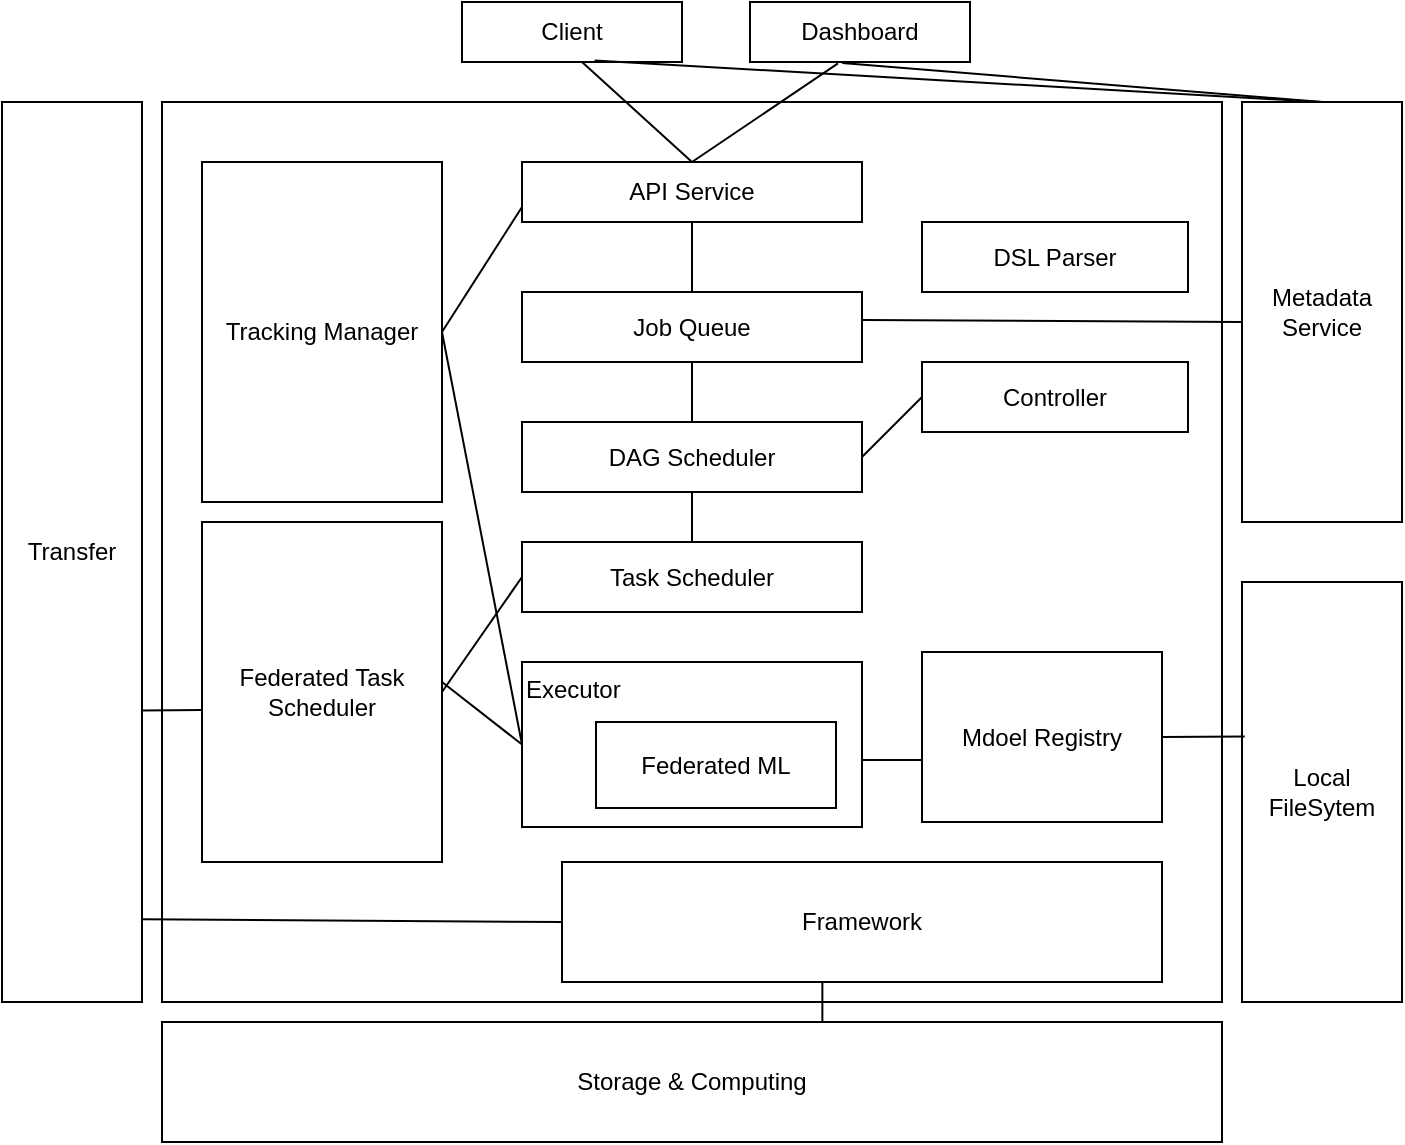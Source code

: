 <mxfile version="24.0.2" type="github">
  <diagram name="第 1 页" id="S5LFfYvW9hMaJ3Zk5og-">
    <mxGraphModel dx="681" dy="387" grid="1" gridSize="10" guides="1" tooltips="1" connect="1" arrows="1" fold="1" page="1" pageScale="1" pageWidth="827" pageHeight="1169" math="0" shadow="0">
      <root>
        <mxCell id="0" />
        <mxCell id="1" parent="0" />
        <mxCell id="ZJKlJX9DNZKPVY78UPLj-57" value="" style="group" vertex="1" connectable="0" parent="1">
          <mxGeometry x="320" y="100" width="700" height="570" as="geometry" />
        </mxCell>
        <mxCell id="ZJKlJX9DNZKPVY78UPLj-5" value="" style="rounded=0;whiteSpace=wrap;html=1;" vertex="1" parent="ZJKlJX9DNZKPVY78UPLj-57">
          <mxGeometry x="80" y="50" width="530" height="450" as="geometry" />
        </mxCell>
        <mxCell id="ZJKlJX9DNZKPVY78UPLj-1" value="Client" style="rounded=0;whiteSpace=wrap;html=1;" vertex="1" parent="ZJKlJX9DNZKPVY78UPLj-57">
          <mxGeometry x="230" width="110" height="30" as="geometry" />
        </mxCell>
        <mxCell id="ZJKlJX9DNZKPVY78UPLj-2" value="Dashboard" style="rounded=0;whiteSpace=wrap;html=1;" vertex="1" parent="ZJKlJX9DNZKPVY78UPLj-57">
          <mxGeometry x="374" width="110" height="30" as="geometry" />
        </mxCell>
        <mxCell id="ZJKlJX9DNZKPVY78UPLj-4" value="Transfer" style="rounded=0;whiteSpace=wrap;html=1;" vertex="1" parent="ZJKlJX9DNZKPVY78UPLj-57">
          <mxGeometry y="50" width="70" height="450" as="geometry" />
        </mxCell>
        <mxCell id="ZJKlJX9DNZKPVY78UPLj-6" value="Storage &amp;amp; Computing" style="rounded=0;whiteSpace=wrap;html=1;" vertex="1" parent="ZJKlJX9DNZKPVY78UPLj-57">
          <mxGeometry x="80" y="510" width="530" height="60" as="geometry" />
        </mxCell>
        <mxCell id="ZJKlJX9DNZKPVY78UPLj-7" value="Metadata Service" style="rounded=0;whiteSpace=wrap;html=1;" vertex="1" parent="ZJKlJX9DNZKPVY78UPLj-57">
          <mxGeometry x="620" y="50" width="80" height="210" as="geometry" />
        </mxCell>
        <mxCell id="ZJKlJX9DNZKPVY78UPLj-9" value="Local FileSytem" style="rounded=0;whiteSpace=wrap;html=1;" vertex="1" parent="ZJKlJX9DNZKPVY78UPLj-57">
          <mxGeometry x="620" y="290" width="80" height="210" as="geometry" />
        </mxCell>
        <mxCell id="ZJKlJX9DNZKPVY78UPLj-10" value="API Service" style="rounded=0;whiteSpace=wrap;html=1;" vertex="1" parent="ZJKlJX9DNZKPVY78UPLj-57">
          <mxGeometry x="260" y="80" width="170" height="30" as="geometry" />
        </mxCell>
        <mxCell id="ZJKlJX9DNZKPVY78UPLj-11" value="Tracking Manager" style="rounded=0;whiteSpace=wrap;html=1;" vertex="1" parent="ZJKlJX9DNZKPVY78UPLj-57">
          <mxGeometry x="100" y="80" width="120" height="170" as="geometry" />
        </mxCell>
        <mxCell id="ZJKlJX9DNZKPVY78UPLj-12" value="Federated Task Scheduler" style="rounded=0;whiteSpace=wrap;html=1;" vertex="1" parent="ZJKlJX9DNZKPVY78UPLj-57">
          <mxGeometry x="100" y="260" width="120" height="170" as="geometry" />
        </mxCell>
        <mxCell id="ZJKlJX9DNZKPVY78UPLj-13" value="Job Queue" style="rounded=0;whiteSpace=wrap;html=1;" vertex="1" parent="ZJKlJX9DNZKPVY78UPLj-57">
          <mxGeometry x="260" y="145" width="170" height="35" as="geometry" />
        </mxCell>
        <mxCell id="ZJKlJX9DNZKPVY78UPLj-14" value="DAG Scheduler" style="rounded=0;whiteSpace=wrap;html=1;" vertex="1" parent="ZJKlJX9DNZKPVY78UPLj-57">
          <mxGeometry x="260" y="210" width="170" height="35" as="geometry" />
        </mxCell>
        <mxCell id="ZJKlJX9DNZKPVY78UPLj-17" value="Task Scheduler" style="rounded=0;whiteSpace=wrap;html=1;" vertex="1" parent="ZJKlJX9DNZKPVY78UPLj-57">
          <mxGeometry x="260" y="270" width="170" height="35" as="geometry" />
        </mxCell>
        <mxCell id="ZJKlJX9DNZKPVY78UPLj-18" value="Executor" style="rounded=0;whiteSpace=wrap;html=1;verticalAlign=top;align=left;" vertex="1" parent="ZJKlJX9DNZKPVY78UPLj-57">
          <mxGeometry x="260" y="330" width="170" height="82.5" as="geometry" />
        </mxCell>
        <mxCell id="ZJKlJX9DNZKPVY78UPLj-20" value="Federated ML" style="rounded=0;whiteSpace=wrap;html=1;" vertex="1" parent="ZJKlJX9DNZKPVY78UPLj-57">
          <mxGeometry x="297" y="360" width="120" height="43" as="geometry" />
        </mxCell>
        <mxCell id="ZJKlJX9DNZKPVY78UPLj-21" value="Framework" style="rounded=0;whiteSpace=wrap;html=1;" vertex="1" parent="ZJKlJX9DNZKPVY78UPLj-57">
          <mxGeometry x="280" y="430" width="300" height="60" as="geometry" />
        </mxCell>
        <mxCell id="ZJKlJX9DNZKPVY78UPLj-22" value="Mdoel Registry" style="rounded=0;whiteSpace=wrap;html=1;" vertex="1" parent="ZJKlJX9DNZKPVY78UPLj-57">
          <mxGeometry x="460" y="325" width="120" height="85" as="geometry" />
        </mxCell>
        <mxCell id="ZJKlJX9DNZKPVY78UPLj-24" value="Controller" style="rounded=0;whiteSpace=wrap;html=1;" vertex="1" parent="ZJKlJX9DNZKPVY78UPLj-57">
          <mxGeometry x="460" y="180" width="133" height="35" as="geometry" />
        </mxCell>
        <mxCell id="ZJKlJX9DNZKPVY78UPLj-25" value="DSL Parser" style="rounded=0;whiteSpace=wrap;html=1;" vertex="1" parent="ZJKlJX9DNZKPVY78UPLj-57">
          <mxGeometry x="460" y="110" width="133" height="35" as="geometry" />
        </mxCell>
        <mxCell id="ZJKlJX9DNZKPVY78UPLj-37" value="" style="endArrow=none;html=1;rounded=0;exitX=0.5;exitY=0;exitDx=0;exitDy=0;" edge="1" parent="ZJKlJX9DNZKPVY78UPLj-57" source="ZJKlJX9DNZKPVY78UPLj-10">
          <mxGeometry width="50" height="50" relative="1" as="geometry">
            <mxPoint x="240" y="80" as="sourcePoint" />
            <mxPoint x="290" y="30" as="targetPoint" />
          </mxGeometry>
        </mxCell>
        <mxCell id="ZJKlJX9DNZKPVY78UPLj-38" value="" style="endArrow=none;html=1;rounded=0;exitX=0.5;exitY=0;exitDx=0;exitDy=0;entryX=0.4;entryY=1.022;entryDx=0;entryDy=0;entryPerimeter=0;" edge="1" parent="ZJKlJX9DNZKPVY78UPLj-57" source="ZJKlJX9DNZKPVY78UPLj-10" target="ZJKlJX9DNZKPVY78UPLj-2">
          <mxGeometry width="50" height="50" relative="1" as="geometry">
            <mxPoint x="355" y="90" as="sourcePoint" />
            <mxPoint x="300" y="40" as="targetPoint" />
          </mxGeometry>
        </mxCell>
        <mxCell id="ZJKlJX9DNZKPVY78UPLj-39" value="" style="endArrow=none;html=1;rounded=0;exitX=0;exitY=0.75;exitDx=0;exitDy=0;entryX=1;entryY=0.5;entryDx=0;entryDy=0;" edge="1" parent="ZJKlJX9DNZKPVY78UPLj-57" source="ZJKlJX9DNZKPVY78UPLj-10" target="ZJKlJX9DNZKPVY78UPLj-11">
          <mxGeometry width="50" height="50" relative="1" as="geometry">
            <mxPoint x="355" y="90" as="sourcePoint" />
            <mxPoint x="300" y="40" as="targetPoint" />
          </mxGeometry>
        </mxCell>
        <mxCell id="ZJKlJX9DNZKPVY78UPLj-40" value="" style="endArrow=none;html=1;rounded=0;exitX=1;exitY=0.5;exitDx=0;exitDy=0;entryX=0;entryY=0.5;entryDx=0;entryDy=0;" edge="1" parent="ZJKlJX9DNZKPVY78UPLj-57" source="ZJKlJX9DNZKPVY78UPLj-11" target="ZJKlJX9DNZKPVY78UPLj-18">
          <mxGeometry width="50" height="50" relative="1" as="geometry">
            <mxPoint x="270" y="113" as="sourcePoint" />
            <mxPoint x="230" y="175" as="targetPoint" />
          </mxGeometry>
        </mxCell>
        <mxCell id="ZJKlJX9DNZKPVY78UPLj-42" value="" style="endArrow=none;html=1;rounded=0;exitX=1;exitY=0.676;exitDx=0;exitDy=0;exitPerimeter=0;" edge="1" parent="ZJKlJX9DNZKPVY78UPLj-57" source="ZJKlJX9DNZKPVY78UPLj-4">
          <mxGeometry width="50" height="50" relative="1" as="geometry">
            <mxPoint x="230" y="175" as="sourcePoint" />
            <mxPoint x="100" y="354" as="targetPoint" />
          </mxGeometry>
        </mxCell>
        <mxCell id="ZJKlJX9DNZKPVY78UPLj-43" value="" style="endArrow=none;html=1;rounded=0;exitX=1;exitY=0.908;exitDx=0;exitDy=0;entryX=0;entryY=0.5;entryDx=0;entryDy=0;exitPerimeter=0;" edge="1" parent="ZJKlJX9DNZKPVY78UPLj-57" source="ZJKlJX9DNZKPVY78UPLj-4" target="ZJKlJX9DNZKPVY78UPLj-21">
          <mxGeometry width="50" height="50" relative="1" as="geometry">
            <mxPoint x="230" y="175" as="sourcePoint" />
            <mxPoint x="270" y="381" as="targetPoint" />
          </mxGeometry>
        </mxCell>
        <mxCell id="ZJKlJX9DNZKPVY78UPLj-44" value="" style="endArrow=none;html=1;rounded=0;exitX=0;exitY=0.5;exitDx=0;exitDy=0;entryX=1;entryY=0.5;entryDx=0;entryDy=0;" edge="1" parent="ZJKlJX9DNZKPVY78UPLj-57" source="ZJKlJX9DNZKPVY78UPLj-17" target="ZJKlJX9DNZKPVY78UPLj-12">
          <mxGeometry width="50" height="50" relative="1" as="geometry">
            <mxPoint x="270" y="113" as="sourcePoint" />
            <mxPoint x="230" y="175" as="targetPoint" />
          </mxGeometry>
        </mxCell>
        <mxCell id="ZJKlJX9DNZKPVY78UPLj-45" value="" style="endArrow=none;html=1;rounded=0;exitX=0;exitY=0.5;exitDx=0;exitDy=0;" edge="1" parent="ZJKlJX9DNZKPVY78UPLj-57" source="ZJKlJX9DNZKPVY78UPLj-18">
          <mxGeometry width="50" height="50" relative="1" as="geometry">
            <mxPoint x="270" y="298" as="sourcePoint" />
            <mxPoint x="220" y="340" as="targetPoint" />
          </mxGeometry>
        </mxCell>
        <mxCell id="ZJKlJX9DNZKPVY78UPLj-48" value="" style="endArrow=none;html=1;rounded=0;exitX=0.5;exitY=1;exitDx=0;exitDy=0;" edge="1" parent="ZJKlJX9DNZKPVY78UPLj-57" source="ZJKlJX9DNZKPVY78UPLj-10" target="ZJKlJX9DNZKPVY78UPLj-13">
          <mxGeometry width="50" height="50" relative="1" as="geometry">
            <mxPoint x="270" y="113" as="sourcePoint" />
            <mxPoint x="230" y="175" as="targetPoint" />
          </mxGeometry>
        </mxCell>
        <mxCell id="ZJKlJX9DNZKPVY78UPLj-49" value="" style="endArrow=none;html=1;rounded=0;exitX=0.5;exitY=1;exitDx=0;exitDy=0;entryX=0.5;entryY=0;entryDx=0;entryDy=0;" edge="1" parent="ZJKlJX9DNZKPVY78UPLj-57" source="ZJKlJX9DNZKPVY78UPLj-13" target="ZJKlJX9DNZKPVY78UPLj-14">
          <mxGeometry width="50" height="50" relative="1" as="geometry">
            <mxPoint x="355" y="120" as="sourcePoint" />
            <mxPoint x="355" y="135" as="targetPoint" />
          </mxGeometry>
        </mxCell>
        <mxCell id="ZJKlJX9DNZKPVY78UPLj-50" value="" style="endArrow=none;html=1;rounded=0;exitX=0.5;exitY=1;exitDx=0;exitDy=0;entryX=0.5;entryY=0;entryDx=0;entryDy=0;" edge="1" parent="ZJKlJX9DNZKPVY78UPLj-57" source="ZJKlJX9DNZKPVY78UPLj-14" target="ZJKlJX9DNZKPVY78UPLj-17">
          <mxGeometry width="50" height="50" relative="1" as="geometry">
            <mxPoint x="355" y="190" as="sourcePoint" />
            <mxPoint x="355" y="220" as="targetPoint" />
          </mxGeometry>
        </mxCell>
        <mxCell id="ZJKlJX9DNZKPVY78UPLj-51" value="" style="endArrow=none;html=1;rounded=0;exitX=0.5;exitY=0;exitDx=0;exitDy=0;entryX=0;entryY=0.635;entryDx=0;entryDy=0;entryPerimeter=0;" edge="1" parent="ZJKlJX9DNZKPVY78UPLj-57" target="ZJKlJX9DNZKPVY78UPLj-22">
          <mxGeometry width="50" height="50" relative="1" as="geometry">
            <mxPoint x="430" y="379" as="sourcePoint" />
            <mxPoint x="503" y="330" as="targetPoint" />
          </mxGeometry>
        </mxCell>
        <mxCell id="ZJKlJX9DNZKPVY78UPLj-52" value="" style="endArrow=none;html=1;rounded=0;exitX=0.5;exitY=0;exitDx=0;exitDy=0;entryX=0.603;entryY=0.975;entryDx=0;entryDy=0;entryPerimeter=0;" edge="1" parent="ZJKlJX9DNZKPVY78UPLj-57" source="ZJKlJX9DNZKPVY78UPLj-7" target="ZJKlJX9DNZKPVY78UPLj-1">
          <mxGeometry width="50" height="50" relative="1" as="geometry">
            <mxPoint x="355" y="90" as="sourcePoint" />
            <mxPoint x="300" y="40" as="targetPoint" />
          </mxGeometry>
        </mxCell>
        <mxCell id="ZJKlJX9DNZKPVY78UPLj-53" value="" style="endArrow=none;html=1;rounded=0;exitX=0.5;exitY=0;exitDx=0;exitDy=0;entryX=0.419;entryY=1.017;entryDx=0;entryDy=0;entryPerimeter=0;" edge="1" parent="ZJKlJX9DNZKPVY78UPLj-57" source="ZJKlJX9DNZKPVY78UPLj-7" target="ZJKlJX9DNZKPVY78UPLj-2">
          <mxGeometry width="50" height="50" relative="1" as="geometry">
            <mxPoint x="355" y="90" as="sourcePoint" />
            <mxPoint x="428" y="41" as="targetPoint" />
          </mxGeometry>
        </mxCell>
        <mxCell id="ZJKlJX9DNZKPVY78UPLj-54" value="" style="endArrow=none;html=1;rounded=0;exitX=0.5;exitY=0;exitDx=0;exitDy=0;" edge="1" parent="ZJKlJX9DNZKPVY78UPLj-57">
          <mxGeometry width="50" height="50" relative="1" as="geometry">
            <mxPoint x="430" y="159" as="sourcePoint" />
            <mxPoint x="620" y="160" as="targetPoint" />
          </mxGeometry>
        </mxCell>
        <mxCell id="ZJKlJX9DNZKPVY78UPLj-55" value="" style="endArrow=none;html=1;rounded=0;exitX=0;exitY=0.5;exitDx=0;exitDy=0;entryX=1;entryY=0.5;entryDx=0;entryDy=0;" edge="1" parent="ZJKlJX9DNZKPVY78UPLj-57" source="ZJKlJX9DNZKPVY78UPLj-24" target="ZJKlJX9DNZKPVY78UPLj-14">
          <mxGeometry width="50" height="50" relative="1" as="geometry">
            <mxPoint x="355" y="190" as="sourcePoint" />
            <mxPoint x="355" y="220" as="targetPoint" />
          </mxGeometry>
        </mxCell>
        <mxCell id="ZJKlJX9DNZKPVY78UPLj-56" value="" style="endArrow=none;html=1;rounded=0;exitX=0.017;exitY=0.368;exitDx=0;exitDy=0;entryX=1;entryY=0.5;entryDx=0;entryDy=0;exitPerimeter=0;" edge="1" parent="ZJKlJX9DNZKPVY78UPLj-57" source="ZJKlJX9DNZKPVY78UPLj-9" target="ZJKlJX9DNZKPVY78UPLj-22">
          <mxGeometry width="50" height="50" relative="1" as="geometry">
            <mxPoint x="470" y="208" as="sourcePoint" />
            <mxPoint x="440" y="238" as="targetPoint" />
          </mxGeometry>
        </mxCell>
        <mxCell id="ZJKlJX9DNZKPVY78UPLj-58" value="" style="endArrow=none;html=1;rounded=0;exitX=0.623;exitY=0;exitDx=0;exitDy=0;exitPerimeter=0;entryX=0.434;entryY=1.008;entryDx=0;entryDy=0;entryPerimeter=0;" edge="1" parent="ZJKlJX9DNZKPVY78UPLj-57" source="ZJKlJX9DNZKPVY78UPLj-6" target="ZJKlJX9DNZKPVY78UPLj-21">
          <mxGeometry width="50" height="50" relative="1" as="geometry">
            <mxPoint x="367" y="540" as="sourcePoint" />
            <mxPoint x="417" y="490" as="targetPoint" />
          </mxGeometry>
        </mxCell>
      </root>
    </mxGraphModel>
  </diagram>
</mxfile>
